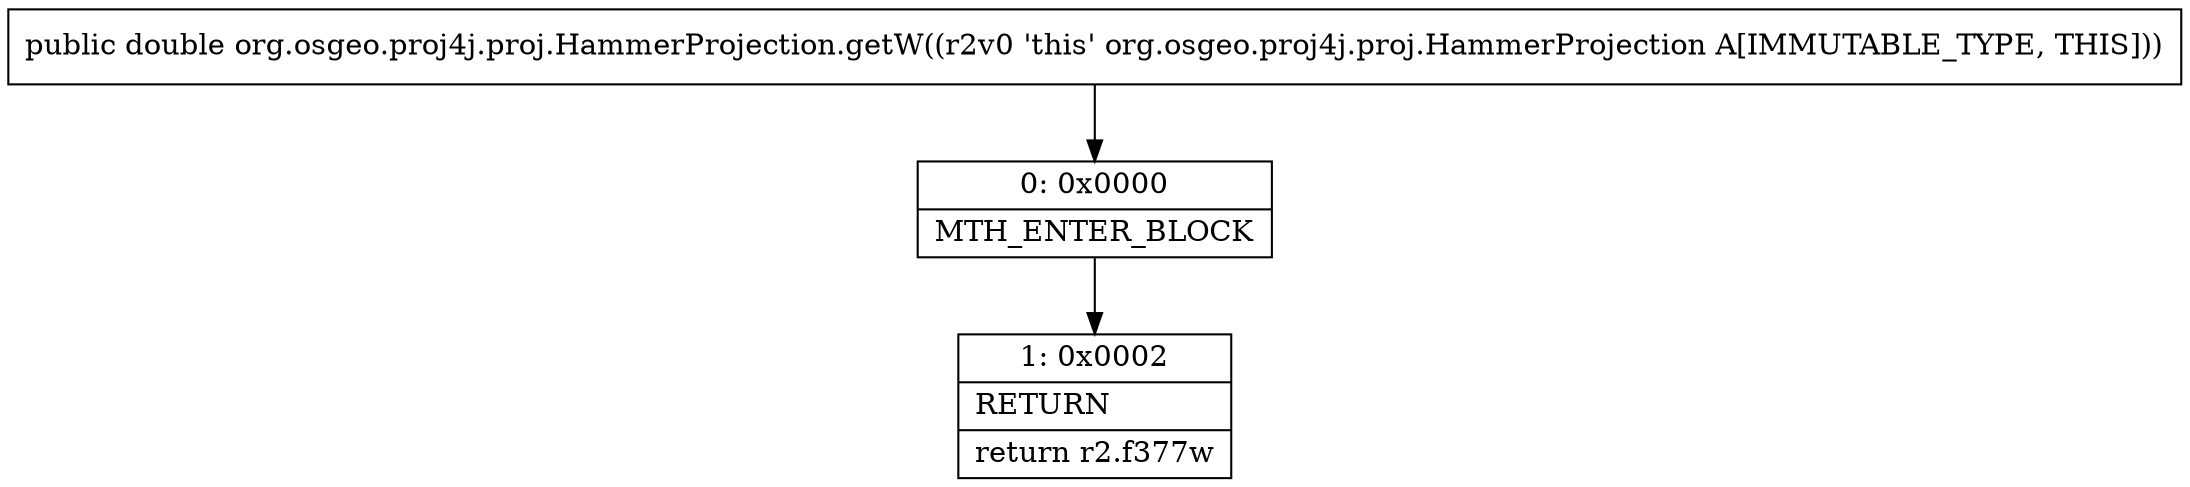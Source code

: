 digraph "CFG fororg.osgeo.proj4j.proj.HammerProjection.getW()D" {
Node_0 [shape=record,label="{0\:\ 0x0000|MTH_ENTER_BLOCK\l}"];
Node_1 [shape=record,label="{1\:\ 0x0002|RETURN\l|return r2.f377w\l}"];
MethodNode[shape=record,label="{public double org.osgeo.proj4j.proj.HammerProjection.getW((r2v0 'this' org.osgeo.proj4j.proj.HammerProjection A[IMMUTABLE_TYPE, THIS])) }"];
MethodNode -> Node_0;
Node_0 -> Node_1;
}

